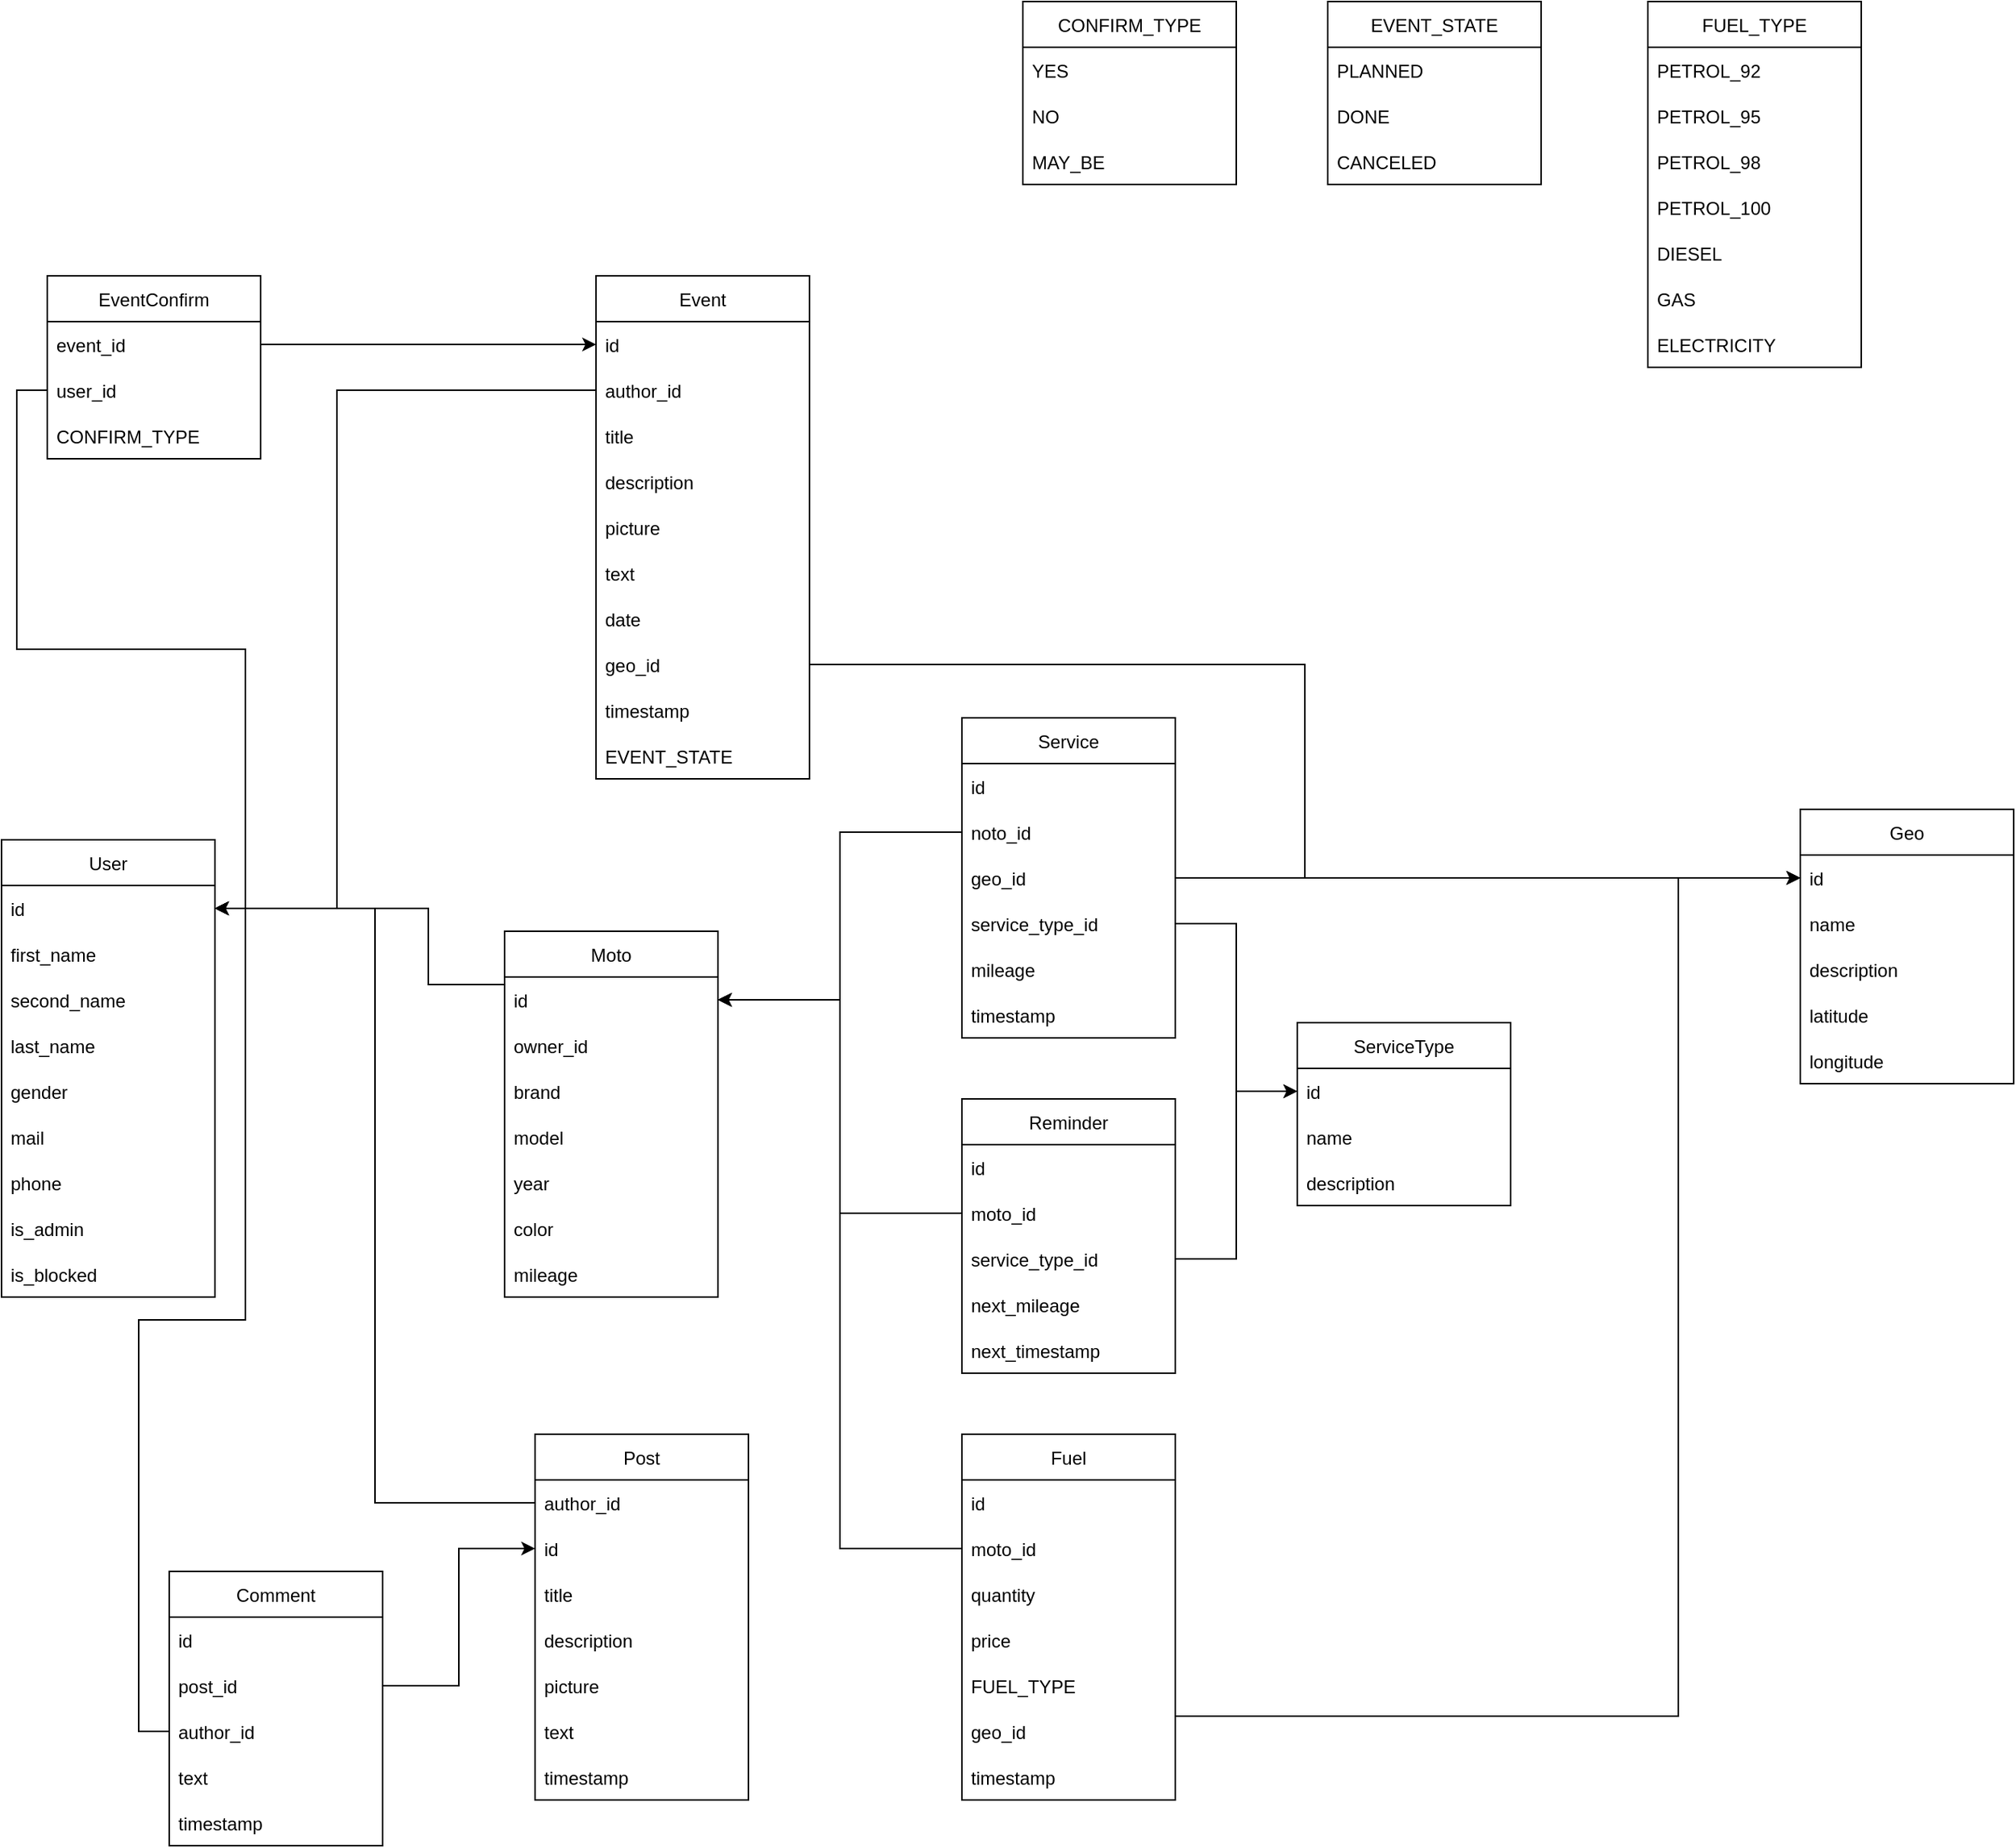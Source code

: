 <mxfile version="16.5.6" type="github">
  <diagram id="uK7g2tgaJ2PW8TSzlvOo" name="Page-1">
    <mxGraphModel dx="2585" dy="2618" grid="1" gridSize="10" guides="1" tooltips="1" connect="1" arrows="1" fold="1" page="1" pageScale="1" pageWidth="827" pageHeight="1169" math="0" shadow="0">
      <root>
        <mxCell id="0" />
        <mxCell id="1" parent="0" />
        <mxCell id="NEuYlTEZo3UmeoKoH1Xz-3" value="User" style="swimlane;fontStyle=0;childLayout=stackLayout;horizontal=1;startSize=30;horizontalStack=0;resizeParent=1;resizeParentMax=0;resizeLast=0;collapsible=1;marginBottom=0;" vertex="1" parent="1">
          <mxGeometry x="170" y="-60" width="140" height="300" as="geometry" />
        </mxCell>
        <mxCell id="NEuYlTEZo3UmeoKoH1Xz-30" value="id" style="text;strokeColor=none;fillColor=none;align=left;verticalAlign=middle;spacingLeft=4;spacingRight=4;overflow=hidden;points=[[0,0.5],[1,0.5]];portConstraint=eastwest;rotatable=0;" vertex="1" parent="NEuYlTEZo3UmeoKoH1Xz-3">
          <mxGeometry y="30" width="140" height="30" as="geometry" />
        </mxCell>
        <mxCell id="NEuYlTEZo3UmeoKoH1Xz-4" value="first_name" style="text;strokeColor=none;fillColor=none;align=left;verticalAlign=middle;spacingLeft=4;spacingRight=4;overflow=hidden;points=[[0,0.5],[1,0.5]];portConstraint=eastwest;rotatable=0;" vertex="1" parent="NEuYlTEZo3UmeoKoH1Xz-3">
          <mxGeometry y="60" width="140" height="30" as="geometry" />
        </mxCell>
        <mxCell id="NEuYlTEZo3UmeoKoH1Xz-5" value="second_name" style="text;strokeColor=none;fillColor=none;align=left;verticalAlign=middle;spacingLeft=4;spacingRight=4;overflow=hidden;points=[[0,0.5],[1,0.5]];portConstraint=eastwest;rotatable=0;" vertex="1" parent="NEuYlTEZo3UmeoKoH1Xz-3">
          <mxGeometry y="90" width="140" height="30" as="geometry" />
        </mxCell>
        <mxCell id="NEuYlTEZo3UmeoKoH1Xz-6" value="last_name" style="text;strokeColor=none;fillColor=none;align=left;verticalAlign=middle;spacingLeft=4;spacingRight=4;overflow=hidden;points=[[0,0.5],[1,0.5]];portConstraint=eastwest;rotatable=0;" vertex="1" parent="NEuYlTEZo3UmeoKoH1Xz-3">
          <mxGeometry y="120" width="140" height="30" as="geometry" />
        </mxCell>
        <mxCell id="NEuYlTEZo3UmeoKoH1Xz-16" value="gender" style="text;strokeColor=none;fillColor=none;align=left;verticalAlign=middle;spacingLeft=4;spacingRight=4;overflow=hidden;points=[[0,0.5],[1,0.5]];portConstraint=eastwest;rotatable=0;" vertex="1" parent="NEuYlTEZo3UmeoKoH1Xz-3">
          <mxGeometry y="150" width="140" height="30" as="geometry" />
        </mxCell>
        <mxCell id="NEuYlTEZo3UmeoKoH1Xz-17" value="mail" style="text;strokeColor=none;fillColor=none;align=left;verticalAlign=middle;spacingLeft=4;spacingRight=4;overflow=hidden;points=[[0,0.5],[1,0.5]];portConstraint=eastwest;rotatable=0;" vertex="1" parent="NEuYlTEZo3UmeoKoH1Xz-3">
          <mxGeometry y="180" width="140" height="30" as="geometry" />
        </mxCell>
        <mxCell id="NEuYlTEZo3UmeoKoH1Xz-18" value="phone" style="text;strokeColor=none;fillColor=none;align=left;verticalAlign=middle;spacingLeft=4;spacingRight=4;overflow=hidden;points=[[0,0.5],[1,0.5]];portConstraint=eastwest;rotatable=0;" vertex="1" parent="NEuYlTEZo3UmeoKoH1Xz-3">
          <mxGeometry y="210" width="140" height="30" as="geometry" />
        </mxCell>
        <mxCell id="NEuYlTEZo3UmeoKoH1Xz-83" value="is_admin" style="text;strokeColor=none;fillColor=none;align=left;verticalAlign=middle;spacingLeft=4;spacingRight=4;overflow=hidden;points=[[0,0.5],[1,0.5]];portConstraint=eastwest;rotatable=0;" vertex="1" parent="NEuYlTEZo3UmeoKoH1Xz-3">
          <mxGeometry y="240" width="140" height="30" as="geometry" />
        </mxCell>
        <mxCell id="NEuYlTEZo3UmeoKoH1Xz-84" value="is_blocked" style="text;strokeColor=none;fillColor=none;align=left;verticalAlign=middle;spacingLeft=4;spacingRight=4;overflow=hidden;points=[[0,0.5],[1,0.5]];portConstraint=eastwest;rotatable=0;" vertex="1" parent="NEuYlTEZo3UmeoKoH1Xz-3">
          <mxGeometry y="270" width="140" height="30" as="geometry" />
        </mxCell>
        <mxCell id="NEuYlTEZo3UmeoKoH1Xz-7" value="Moto" style="swimlane;fontStyle=0;childLayout=stackLayout;horizontal=1;startSize=30;horizontalStack=0;resizeParent=1;resizeParentMax=0;resizeLast=0;collapsible=1;marginBottom=0;" vertex="1" parent="1">
          <mxGeometry x="500" width="140" height="240" as="geometry" />
        </mxCell>
        <mxCell id="NEuYlTEZo3UmeoKoH1Xz-31" value="id" style="text;strokeColor=none;fillColor=none;align=left;verticalAlign=middle;spacingLeft=4;spacingRight=4;overflow=hidden;points=[[0,0.5],[1,0.5]];portConstraint=eastwest;rotatable=0;" vertex="1" parent="NEuYlTEZo3UmeoKoH1Xz-7">
          <mxGeometry y="30" width="140" height="30" as="geometry" />
        </mxCell>
        <mxCell id="NEuYlTEZo3UmeoKoH1Xz-8" value="owner_id" style="text;strokeColor=none;fillColor=none;align=left;verticalAlign=middle;spacingLeft=4;spacingRight=4;overflow=hidden;points=[[0,0.5],[1,0.5]];portConstraint=eastwest;rotatable=0;" vertex="1" parent="NEuYlTEZo3UmeoKoH1Xz-7">
          <mxGeometry y="60" width="140" height="30" as="geometry" />
        </mxCell>
        <mxCell id="NEuYlTEZo3UmeoKoH1Xz-9" value="brand" style="text;strokeColor=none;fillColor=none;align=left;verticalAlign=middle;spacingLeft=4;spacingRight=4;overflow=hidden;points=[[0,0.5],[1,0.5]];portConstraint=eastwest;rotatable=0;" vertex="1" parent="NEuYlTEZo3UmeoKoH1Xz-7">
          <mxGeometry y="90" width="140" height="30" as="geometry" />
        </mxCell>
        <mxCell id="NEuYlTEZo3UmeoKoH1Xz-10" value="model" style="text;strokeColor=none;fillColor=none;align=left;verticalAlign=middle;spacingLeft=4;spacingRight=4;overflow=hidden;points=[[0,0.5],[1,0.5]];portConstraint=eastwest;rotatable=0;" vertex="1" parent="NEuYlTEZo3UmeoKoH1Xz-7">
          <mxGeometry y="120" width="140" height="30" as="geometry" />
        </mxCell>
        <mxCell id="NEuYlTEZo3UmeoKoH1Xz-19" value="year" style="text;strokeColor=none;fillColor=none;align=left;verticalAlign=middle;spacingLeft=4;spacingRight=4;overflow=hidden;points=[[0,0.5],[1,0.5]];portConstraint=eastwest;rotatable=0;" vertex="1" parent="NEuYlTEZo3UmeoKoH1Xz-7">
          <mxGeometry y="150" width="140" height="30" as="geometry" />
        </mxCell>
        <mxCell id="NEuYlTEZo3UmeoKoH1Xz-20" value="color" style="text;strokeColor=none;fillColor=none;align=left;verticalAlign=middle;spacingLeft=4;spacingRight=4;overflow=hidden;points=[[0,0.5],[1,0.5]];portConstraint=eastwest;rotatable=0;" vertex="1" parent="NEuYlTEZo3UmeoKoH1Xz-7">
          <mxGeometry y="180" width="140" height="30" as="geometry" />
        </mxCell>
        <mxCell id="NEuYlTEZo3UmeoKoH1Xz-21" value="mileage" style="text;strokeColor=none;fillColor=none;align=left;verticalAlign=middle;spacingLeft=4;spacingRight=4;overflow=hidden;points=[[0,0.5],[1,0.5]];portConstraint=eastwest;rotatable=0;" vertex="1" parent="NEuYlTEZo3UmeoKoH1Xz-7">
          <mxGeometry y="210" width="140" height="30" as="geometry" />
        </mxCell>
        <mxCell id="NEuYlTEZo3UmeoKoH1Xz-11" value="Service" style="swimlane;fontStyle=0;childLayout=stackLayout;horizontal=1;startSize=30;horizontalStack=0;resizeParent=1;resizeParentMax=0;resizeLast=0;collapsible=1;marginBottom=0;" vertex="1" parent="1">
          <mxGeometry x="800" y="-140" width="140" height="210" as="geometry" />
        </mxCell>
        <mxCell id="NEuYlTEZo3UmeoKoH1Xz-32" value="id" style="text;strokeColor=none;fillColor=none;align=left;verticalAlign=middle;spacingLeft=4;spacingRight=4;overflow=hidden;points=[[0,0.5],[1,0.5]];portConstraint=eastwest;rotatable=0;" vertex="1" parent="NEuYlTEZo3UmeoKoH1Xz-11">
          <mxGeometry y="30" width="140" height="30" as="geometry" />
        </mxCell>
        <mxCell id="NEuYlTEZo3UmeoKoH1Xz-12" value="noto_id" style="text;strokeColor=none;fillColor=none;align=left;verticalAlign=middle;spacingLeft=4;spacingRight=4;overflow=hidden;points=[[0,0.5],[1,0.5]];portConstraint=eastwest;rotatable=0;" vertex="1" parent="NEuYlTEZo3UmeoKoH1Xz-11">
          <mxGeometry y="60" width="140" height="30" as="geometry" />
        </mxCell>
        <mxCell id="NEuYlTEZo3UmeoKoH1Xz-42" value="geo_id" style="text;strokeColor=none;fillColor=none;align=left;verticalAlign=middle;spacingLeft=4;spacingRight=4;overflow=hidden;points=[[0,0.5],[1,0.5]];portConstraint=eastwest;rotatable=0;" vertex="1" parent="NEuYlTEZo3UmeoKoH1Xz-11">
          <mxGeometry y="90" width="140" height="30" as="geometry" />
        </mxCell>
        <mxCell id="NEuYlTEZo3UmeoKoH1Xz-13" value="service_type_id" style="text;strokeColor=none;fillColor=none;align=left;verticalAlign=middle;spacingLeft=4;spacingRight=4;overflow=hidden;points=[[0,0.5],[1,0.5]];portConstraint=eastwest;rotatable=0;" vertex="1" parent="NEuYlTEZo3UmeoKoH1Xz-11">
          <mxGeometry y="120" width="140" height="30" as="geometry" />
        </mxCell>
        <mxCell id="NEuYlTEZo3UmeoKoH1Xz-23" value="mileage" style="text;strokeColor=none;fillColor=none;align=left;verticalAlign=middle;spacingLeft=4;spacingRight=4;overflow=hidden;points=[[0,0.5],[1,0.5]];portConstraint=eastwest;rotatable=0;" vertex="1" parent="NEuYlTEZo3UmeoKoH1Xz-11">
          <mxGeometry y="150" width="140" height="30" as="geometry" />
        </mxCell>
        <mxCell id="NEuYlTEZo3UmeoKoH1Xz-25" value="timestamp" style="text;strokeColor=none;fillColor=none;align=left;verticalAlign=middle;spacingLeft=4;spacingRight=4;overflow=hidden;points=[[0,0.5],[1,0.5]];portConstraint=eastwest;rotatable=0;" vertex="1" parent="NEuYlTEZo3UmeoKoH1Xz-11">
          <mxGeometry y="180" width="140" height="30" as="geometry" />
        </mxCell>
        <mxCell id="NEuYlTEZo3UmeoKoH1Xz-22" style="edgeStyle=orthogonalEdgeStyle;rounded=0;orthogonalLoop=1;jettySize=auto;html=1;exitX=0;exitY=0.5;exitDx=0;exitDy=0;entryX=1;entryY=0.5;entryDx=0;entryDy=0;" edge="1" parent="1" source="NEuYlTEZo3UmeoKoH1Xz-8" target="NEuYlTEZo3UmeoKoH1Xz-30">
          <mxGeometry relative="1" as="geometry">
            <Array as="points">
              <mxPoint x="450" y="35" />
              <mxPoint x="450" y="-15" />
            </Array>
          </mxGeometry>
        </mxCell>
        <mxCell id="NEuYlTEZo3UmeoKoH1Xz-24" style="edgeStyle=orthogonalEdgeStyle;rounded=0;orthogonalLoop=1;jettySize=auto;html=1;exitX=0;exitY=0.5;exitDx=0;exitDy=0;entryX=1;entryY=0.5;entryDx=0;entryDy=0;" edge="1" parent="1" source="NEuYlTEZo3UmeoKoH1Xz-12" target="NEuYlTEZo3UmeoKoH1Xz-31">
          <mxGeometry relative="1" as="geometry" />
        </mxCell>
        <mxCell id="NEuYlTEZo3UmeoKoH1Xz-26" value="Reminder" style="swimlane;fontStyle=0;childLayout=stackLayout;horizontal=1;startSize=30;horizontalStack=0;resizeParent=1;resizeParentMax=0;resizeLast=0;collapsible=1;marginBottom=0;" vertex="1" parent="1">
          <mxGeometry x="800" y="110" width="140" height="180" as="geometry" />
        </mxCell>
        <mxCell id="NEuYlTEZo3UmeoKoH1Xz-33" value="id" style="text;strokeColor=none;fillColor=none;align=left;verticalAlign=middle;spacingLeft=4;spacingRight=4;overflow=hidden;points=[[0,0.5],[1,0.5]];portConstraint=eastwest;rotatable=0;" vertex="1" parent="NEuYlTEZo3UmeoKoH1Xz-26">
          <mxGeometry y="30" width="140" height="30" as="geometry" />
        </mxCell>
        <mxCell id="NEuYlTEZo3UmeoKoH1Xz-27" value="moto_id" style="text;strokeColor=none;fillColor=none;align=left;verticalAlign=middle;spacingLeft=4;spacingRight=4;overflow=hidden;points=[[0,0.5],[1,0.5]];portConstraint=eastwest;rotatable=0;" vertex="1" parent="NEuYlTEZo3UmeoKoH1Xz-26">
          <mxGeometry y="60" width="140" height="30" as="geometry" />
        </mxCell>
        <mxCell id="NEuYlTEZo3UmeoKoH1Xz-28" value="service_type_id" style="text;strokeColor=none;fillColor=none;align=left;verticalAlign=middle;spacingLeft=4;spacingRight=4;overflow=hidden;points=[[0,0.5],[1,0.5]];portConstraint=eastwest;rotatable=0;" vertex="1" parent="NEuYlTEZo3UmeoKoH1Xz-26">
          <mxGeometry y="90" width="140" height="30" as="geometry" />
        </mxCell>
        <mxCell id="NEuYlTEZo3UmeoKoH1Xz-29" value="next_mileage" style="text;strokeColor=none;fillColor=none;align=left;verticalAlign=middle;spacingLeft=4;spacingRight=4;overflow=hidden;points=[[0,0.5],[1,0.5]];portConstraint=eastwest;rotatable=0;" vertex="1" parent="NEuYlTEZo3UmeoKoH1Xz-26">
          <mxGeometry y="120" width="140" height="30" as="geometry" />
        </mxCell>
        <mxCell id="NEuYlTEZo3UmeoKoH1Xz-35" value="next_timestamp" style="text;strokeColor=none;fillColor=none;align=left;verticalAlign=middle;spacingLeft=4;spacingRight=4;overflow=hidden;points=[[0,0.5],[1,0.5]];portConstraint=eastwest;rotatable=0;" vertex="1" parent="NEuYlTEZo3UmeoKoH1Xz-26">
          <mxGeometry y="150" width="140" height="30" as="geometry" />
        </mxCell>
        <mxCell id="NEuYlTEZo3UmeoKoH1Xz-34" style="edgeStyle=orthogonalEdgeStyle;rounded=0;orthogonalLoop=1;jettySize=auto;html=1;exitX=0;exitY=0.5;exitDx=0;exitDy=0;entryX=1;entryY=0.5;entryDx=0;entryDy=0;" edge="1" parent="1" source="NEuYlTEZo3UmeoKoH1Xz-27" target="NEuYlTEZo3UmeoKoH1Xz-31">
          <mxGeometry relative="1" as="geometry" />
        </mxCell>
        <mxCell id="NEuYlTEZo3UmeoKoH1Xz-36" value="ServiceType" style="swimlane;fontStyle=0;childLayout=stackLayout;horizontal=1;startSize=30;horizontalStack=0;resizeParent=1;resizeParentMax=0;resizeLast=0;collapsible=1;marginBottom=0;" vertex="1" parent="1">
          <mxGeometry x="1020" y="60" width="140" height="120" as="geometry" />
        </mxCell>
        <mxCell id="NEuYlTEZo3UmeoKoH1Xz-37" value="id" style="text;strokeColor=none;fillColor=none;align=left;verticalAlign=middle;spacingLeft=4;spacingRight=4;overflow=hidden;points=[[0,0.5],[1,0.5]];portConstraint=eastwest;rotatable=0;" vertex="1" parent="NEuYlTEZo3UmeoKoH1Xz-36">
          <mxGeometry y="30" width="140" height="30" as="geometry" />
        </mxCell>
        <mxCell id="NEuYlTEZo3UmeoKoH1Xz-38" value="name" style="text;strokeColor=none;fillColor=none;align=left;verticalAlign=middle;spacingLeft=4;spacingRight=4;overflow=hidden;points=[[0,0.5],[1,0.5]];portConstraint=eastwest;rotatable=0;" vertex="1" parent="NEuYlTEZo3UmeoKoH1Xz-36">
          <mxGeometry y="60" width="140" height="30" as="geometry" />
        </mxCell>
        <mxCell id="NEuYlTEZo3UmeoKoH1Xz-39" value="description" style="text;strokeColor=none;fillColor=none;align=left;verticalAlign=middle;spacingLeft=4;spacingRight=4;overflow=hidden;points=[[0,0.5],[1,0.5]];portConstraint=eastwest;rotatable=0;" vertex="1" parent="NEuYlTEZo3UmeoKoH1Xz-36">
          <mxGeometry y="90" width="140" height="30" as="geometry" />
        </mxCell>
        <mxCell id="NEuYlTEZo3UmeoKoH1Xz-40" style="edgeStyle=orthogonalEdgeStyle;rounded=0;orthogonalLoop=1;jettySize=auto;html=1;exitX=1;exitY=0.5;exitDx=0;exitDy=0;entryX=0;entryY=0.5;entryDx=0;entryDy=0;" edge="1" parent="1" source="NEuYlTEZo3UmeoKoH1Xz-13" target="NEuYlTEZo3UmeoKoH1Xz-37">
          <mxGeometry relative="1" as="geometry" />
        </mxCell>
        <mxCell id="NEuYlTEZo3UmeoKoH1Xz-41" style="edgeStyle=orthogonalEdgeStyle;rounded=0;orthogonalLoop=1;jettySize=auto;html=1;exitX=1;exitY=0.5;exitDx=0;exitDy=0;entryX=0;entryY=0.5;entryDx=0;entryDy=0;" edge="1" parent="1" source="NEuYlTEZo3UmeoKoH1Xz-28" target="NEuYlTEZo3UmeoKoH1Xz-37">
          <mxGeometry relative="1" as="geometry" />
        </mxCell>
        <mxCell id="NEuYlTEZo3UmeoKoH1Xz-43" value="Geo" style="swimlane;fontStyle=0;childLayout=stackLayout;horizontal=1;startSize=30;horizontalStack=0;resizeParent=1;resizeParentMax=0;resizeLast=0;collapsible=1;marginBottom=0;" vertex="1" parent="1">
          <mxGeometry x="1350" y="-80" width="140" height="180" as="geometry" />
        </mxCell>
        <mxCell id="NEuYlTEZo3UmeoKoH1Xz-44" value="id" style="text;strokeColor=none;fillColor=none;align=left;verticalAlign=middle;spacingLeft=4;spacingRight=4;overflow=hidden;points=[[0,0.5],[1,0.5]];portConstraint=eastwest;rotatable=0;" vertex="1" parent="NEuYlTEZo3UmeoKoH1Xz-43">
          <mxGeometry y="30" width="140" height="30" as="geometry" />
        </mxCell>
        <mxCell id="NEuYlTEZo3UmeoKoH1Xz-45" value="name" style="text;strokeColor=none;fillColor=none;align=left;verticalAlign=middle;spacingLeft=4;spacingRight=4;overflow=hidden;points=[[0,0.5],[1,0.5]];portConstraint=eastwest;rotatable=0;" vertex="1" parent="NEuYlTEZo3UmeoKoH1Xz-43">
          <mxGeometry y="60" width="140" height="30" as="geometry" />
        </mxCell>
        <mxCell id="NEuYlTEZo3UmeoKoH1Xz-46" value="description" style="text;strokeColor=none;fillColor=none;align=left;verticalAlign=middle;spacingLeft=4;spacingRight=4;overflow=hidden;points=[[0,0.5],[1,0.5]];portConstraint=eastwest;rotatable=0;" vertex="1" parent="NEuYlTEZo3UmeoKoH1Xz-43">
          <mxGeometry y="90" width="140" height="30" as="geometry" />
        </mxCell>
        <mxCell id="NEuYlTEZo3UmeoKoH1Xz-48" value="latitude" style="text;strokeColor=none;fillColor=none;align=left;verticalAlign=middle;spacingLeft=4;spacingRight=4;overflow=hidden;points=[[0,0.5],[1,0.5]];portConstraint=eastwest;rotatable=0;" vertex="1" parent="NEuYlTEZo3UmeoKoH1Xz-43">
          <mxGeometry y="120" width="140" height="30" as="geometry" />
        </mxCell>
        <mxCell id="NEuYlTEZo3UmeoKoH1Xz-49" value="longitude" style="text;strokeColor=none;fillColor=none;align=left;verticalAlign=middle;spacingLeft=4;spacingRight=4;overflow=hidden;points=[[0,0.5],[1,0.5]];portConstraint=eastwest;rotatable=0;" vertex="1" parent="NEuYlTEZo3UmeoKoH1Xz-43">
          <mxGeometry y="150" width="140" height="30" as="geometry" />
        </mxCell>
        <mxCell id="NEuYlTEZo3UmeoKoH1Xz-59" value="Event" style="swimlane;fontStyle=0;childLayout=stackLayout;horizontal=1;startSize=30;horizontalStack=0;resizeParent=1;resizeParentMax=0;resizeLast=0;collapsible=1;marginBottom=0;" vertex="1" parent="1">
          <mxGeometry x="560" y="-430" width="140" height="330" as="geometry" />
        </mxCell>
        <mxCell id="NEuYlTEZo3UmeoKoH1Xz-60" value="id" style="text;strokeColor=none;fillColor=none;align=left;verticalAlign=middle;spacingLeft=4;spacingRight=4;overflow=hidden;points=[[0,0.5],[1,0.5]];portConstraint=eastwest;rotatable=0;" vertex="1" parent="NEuYlTEZo3UmeoKoH1Xz-59">
          <mxGeometry y="30" width="140" height="30" as="geometry" />
        </mxCell>
        <mxCell id="NEuYlTEZo3UmeoKoH1Xz-61" value="author_id" style="text;strokeColor=none;fillColor=none;align=left;verticalAlign=middle;spacingLeft=4;spacingRight=4;overflow=hidden;points=[[0,0.5],[1,0.5]];portConstraint=eastwest;rotatable=0;" vertex="1" parent="NEuYlTEZo3UmeoKoH1Xz-59">
          <mxGeometry y="60" width="140" height="30" as="geometry" />
        </mxCell>
        <mxCell id="NEuYlTEZo3UmeoKoH1Xz-62" value="title" style="text;strokeColor=none;fillColor=none;align=left;verticalAlign=middle;spacingLeft=4;spacingRight=4;overflow=hidden;points=[[0,0.5],[1,0.5]];portConstraint=eastwest;rotatable=0;" vertex="1" parent="NEuYlTEZo3UmeoKoH1Xz-59">
          <mxGeometry y="90" width="140" height="30" as="geometry" />
        </mxCell>
        <mxCell id="NEuYlTEZo3UmeoKoH1Xz-64" value="description" style="text;strokeColor=none;fillColor=none;align=left;verticalAlign=middle;spacingLeft=4;spacingRight=4;overflow=hidden;points=[[0,0.5],[1,0.5]];portConstraint=eastwest;rotatable=0;" vertex="1" parent="NEuYlTEZo3UmeoKoH1Xz-59">
          <mxGeometry y="120" width="140" height="30" as="geometry" />
        </mxCell>
        <mxCell id="NEuYlTEZo3UmeoKoH1Xz-65" value="picture" style="text;strokeColor=none;fillColor=none;align=left;verticalAlign=middle;spacingLeft=4;spacingRight=4;overflow=hidden;points=[[0,0.5],[1,0.5]];portConstraint=eastwest;rotatable=0;" vertex="1" parent="NEuYlTEZo3UmeoKoH1Xz-59">
          <mxGeometry y="150" width="140" height="30" as="geometry" />
        </mxCell>
        <mxCell id="NEuYlTEZo3UmeoKoH1Xz-67" value="text" style="text;strokeColor=none;fillColor=none;align=left;verticalAlign=middle;spacingLeft=4;spacingRight=4;overflow=hidden;points=[[0,0.5],[1,0.5]];portConstraint=eastwest;rotatable=0;" vertex="1" parent="NEuYlTEZo3UmeoKoH1Xz-59">
          <mxGeometry y="180" width="140" height="30" as="geometry" />
        </mxCell>
        <mxCell id="NEuYlTEZo3UmeoKoH1Xz-68" value="date" style="text;strokeColor=none;fillColor=none;align=left;verticalAlign=middle;spacingLeft=4;spacingRight=4;overflow=hidden;points=[[0,0.5],[1,0.5]];portConstraint=eastwest;rotatable=0;" vertex="1" parent="NEuYlTEZo3UmeoKoH1Xz-59">
          <mxGeometry y="210" width="140" height="30" as="geometry" />
        </mxCell>
        <mxCell id="NEuYlTEZo3UmeoKoH1Xz-86" value="geo_id" style="text;strokeColor=none;fillColor=none;align=left;verticalAlign=middle;spacingLeft=4;spacingRight=4;overflow=hidden;points=[[0,0.5],[1,0.5]];portConstraint=eastwest;rotatable=0;" vertex="1" parent="NEuYlTEZo3UmeoKoH1Xz-59">
          <mxGeometry y="240" width="140" height="30" as="geometry" />
        </mxCell>
        <mxCell id="NEuYlTEZo3UmeoKoH1Xz-69" value="timestamp" style="text;strokeColor=none;fillColor=none;align=left;verticalAlign=middle;spacingLeft=4;spacingRight=4;overflow=hidden;points=[[0,0.5],[1,0.5]];portConstraint=eastwest;rotatable=0;" vertex="1" parent="NEuYlTEZo3UmeoKoH1Xz-59">
          <mxGeometry y="270" width="140" height="30" as="geometry" />
        </mxCell>
        <mxCell id="NEuYlTEZo3UmeoKoH1Xz-98" value="EVENT_STATE" style="text;strokeColor=none;fillColor=none;align=left;verticalAlign=middle;spacingLeft=4;spacingRight=4;overflow=hidden;points=[[0,0.5],[1,0.5]];portConstraint=eastwest;rotatable=0;" vertex="1" parent="NEuYlTEZo3UmeoKoH1Xz-59">
          <mxGeometry y="300" width="140" height="30" as="geometry" />
        </mxCell>
        <mxCell id="NEuYlTEZo3UmeoKoH1Xz-70" value="Comment" style="swimlane;fontStyle=0;childLayout=stackLayout;horizontal=1;startSize=30;horizontalStack=0;resizeParent=1;resizeParentMax=0;resizeLast=0;collapsible=1;marginBottom=0;" vertex="1" parent="1">
          <mxGeometry x="280" y="420" width="140" height="180" as="geometry" />
        </mxCell>
        <mxCell id="NEuYlTEZo3UmeoKoH1Xz-71" value="id" style="text;strokeColor=none;fillColor=none;align=left;verticalAlign=middle;spacingLeft=4;spacingRight=4;overflow=hidden;points=[[0,0.5],[1,0.5]];portConstraint=eastwest;rotatable=0;" vertex="1" parent="NEuYlTEZo3UmeoKoH1Xz-70">
          <mxGeometry y="30" width="140" height="30" as="geometry" />
        </mxCell>
        <mxCell id="NEuYlTEZo3UmeoKoH1Xz-73" value="post_id" style="text;strokeColor=none;fillColor=none;align=left;verticalAlign=middle;spacingLeft=4;spacingRight=4;overflow=hidden;points=[[0,0.5],[1,0.5]];portConstraint=eastwest;rotatable=0;" vertex="1" parent="NEuYlTEZo3UmeoKoH1Xz-70">
          <mxGeometry y="60" width="140" height="30" as="geometry" />
        </mxCell>
        <mxCell id="NEuYlTEZo3UmeoKoH1Xz-72" value="author_id" style="text;strokeColor=none;fillColor=none;align=left;verticalAlign=middle;spacingLeft=4;spacingRight=4;overflow=hidden;points=[[0,0.5],[1,0.5]];portConstraint=eastwest;rotatable=0;" vertex="1" parent="NEuYlTEZo3UmeoKoH1Xz-70">
          <mxGeometry y="90" width="140" height="30" as="geometry" />
        </mxCell>
        <mxCell id="NEuYlTEZo3UmeoKoH1Xz-74" value="text" style="text;strokeColor=none;fillColor=none;align=left;verticalAlign=middle;spacingLeft=4;spacingRight=4;overflow=hidden;points=[[0,0.5],[1,0.5]];portConstraint=eastwest;rotatable=0;" vertex="1" parent="NEuYlTEZo3UmeoKoH1Xz-70">
          <mxGeometry y="120" width="140" height="30" as="geometry" />
        </mxCell>
        <mxCell id="NEuYlTEZo3UmeoKoH1Xz-75" value="timestamp" style="text;strokeColor=none;fillColor=none;align=left;verticalAlign=middle;spacingLeft=4;spacingRight=4;overflow=hidden;points=[[0,0.5],[1,0.5]];portConstraint=eastwest;rotatable=0;" vertex="1" parent="NEuYlTEZo3UmeoKoH1Xz-70">
          <mxGeometry y="150" width="140" height="30" as="geometry" />
        </mxCell>
        <mxCell id="NEuYlTEZo3UmeoKoH1Xz-51" value="Post" style="swimlane;fontStyle=0;childLayout=stackLayout;horizontal=1;startSize=30;horizontalStack=0;resizeParent=1;resizeParentMax=0;resizeLast=0;collapsible=1;marginBottom=0;" vertex="1" parent="1">
          <mxGeometry x="520" y="330" width="140" height="240" as="geometry" />
        </mxCell>
        <mxCell id="NEuYlTEZo3UmeoKoH1Xz-53" value="author_id" style="text;strokeColor=none;fillColor=none;align=left;verticalAlign=middle;spacingLeft=4;spacingRight=4;overflow=hidden;points=[[0,0.5],[1,0.5]];portConstraint=eastwest;rotatable=0;" vertex="1" parent="NEuYlTEZo3UmeoKoH1Xz-51">
          <mxGeometry y="30" width="140" height="30" as="geometry" />
        </mxCell>
        <mxCell id="NEuYlTEZo3UmeoKoH1Xz-52" value="id" style="text;strokeColor=none;fillColor=none;align=left;verticalAlign=middle;spacingLeft=4;spacingRight=4;overflow=hidden;points=[[0,0.5],[1,0.5]];portConstraint=eastwest;rotatable=0;" vertex="1" parent="NEuYlTEZo3UmeoKoH1Xz-51">
          <mxGeometry y="60" width="140" height="30" as="geometry" />
        </mxCell>
        <mxCell id="NEuYlTEZo3UmeoKoH1Xz-54" value="title" style="text;strokeColor=none;fillColor=none;align=left;verticalAlign=middle;spacingLeft=4;spacingRight=4;overflow=hidden;points=[[0,0.5],[1,0.5]];portConstraint=eastwest;rotatable=0;" vertex="1" parent="NEuYlTEZo3UmeoKoH1Xz-51">
          <mxGeometry y="90" width="140" height="30" as="geometry" />
        </mxCell>
        <mxCell id="NEuYlTEZo3UmeoKoH1Xz-55" value="description" style="text;strokeColor=none;fillColor=none;align=left;verticalAlign=middle;spacingLeft=4;spacingRight=4;overflow=hidden;points=[[0,0.5],[1,0.5]];portConstraint=eastwest;rotatable=0;" vertex="1" parent="NEuYlTEZo3UmeoKoH1Xz-51">
          <mxGeometry y="120" width="140" height="30" as="geometry" />
        </mxCell>
        <mxCell id="NEuYlTEZo3UmeoKoH1Xz-56" value="picture" style="text;strokeColor=none;fillColor=none;align=left;verticalAlign=middle;spacingLeft=4;spacingRight=4;overflow=hidden;points=[[0,0.5],[1,0.5]];portConstraint=eastwest;rotatable=0;" vertex="1" parent="NEuYlTEZo3UmeoKoH1Xz-51">
          <mxGeometry y="150" width="140" height="30" as="geometry" />
        </mxCell>
        <mxCell id="NEuYlTEZo3UmeoKoH1Xz-66" value="text" style="text;strokeColor=none;fillColor=none;align=left;verticalAlign=middle;spacingLeft=4;spacingRight=4;overflow=hidden;points=[[0,0.5],[1,0.5]];portConstraint=eastwest;rotatable=0;" vertex="1" parent="NEuYlTEZo3UmeoKoH1Xz-51">
          <mxGeometry y="180" width="140" height="30" as="geometry" />
        </mxCell>
        <mxCell id="NEuYlTEZo3UmeoKoH1Xz-57" value="timestamp" style="text;strokeColor=none;fillColor=none;align=left;verticalAlign=middle;spacingLeft=4;spacingRight=4;overflow=hidden;points=[[0,0.5],[1,0.5]];portConstraint=eastwest;rotatable=0;" vertex="1" parent="NEuYlTEZo3UmeoKoH1Xz-51">
          <mxGeometry y="210" width="140" height="30" as="geometry" />
        </mxCell>
        <mxCell id="NEuYlTEZo3UmeoKoH1Xz-80" style="edgeStyle=orthogonalEdgeStyle;rounded=0;orthogonalLoop=1;jettySize=auto;html=1;exitX=0;exitY=0.5;exitDx=0;exitDy=0;entryX=1;entryY=0.5;entryDx=0;entryDy=0;" edge="1" parent="1" source="NEuYlTEZo3UmeoKoH1Xz-72" target="NEuYlTEZo3UmeoKoH1Xz-30">
          <mxGeometry relative="1" as="geometry" />
        </mxCell>
        <mxCell id="NEuYlTEZo3UmeoKoH1Xz-82" style="edgeStyle=orthogonalEdgeStyle;rounded=0;orthogonalLoop=1;jettySize=auto;html=1;" edge="1" parent="1" source="NEuYlTEZo3UmeoKoH1Xz-73" target="NEuYlTEZo3UmeoKoH1Xz-52">
          <mxGeometry relative="1" as="geometry" />
        </mxCell>
        <mxCell id="NEuYlTEZo3UmeoKoH1Xz-88" style="edgeStyle=orthogonalEdgeStyle;rounded=0;orthogonalLoop=1;jettySize=auto;html=1;" edge="1" parent="1" source="NEuYlTEZo3UmeoKoH1Xz-86" target="NEuYlTEZo3UmeoKoH1Xz-44">
          <mxGeometry relative="1" as="geometry" />
        </mxCell>
        <mxCell id="NEuYlTEZo3UmeoKoH1Xz-89" style="edgeStyle=orthogonalEdgeStyle;rounded=0;orthogonalLoop=1;jettySize=auto;html=1;exitX=1;exitY=0.5;exitDx=0;exitDy=0;" edge="1" parent="1" source="NEuYlTEZo3UmeoKoH1Xz-42" target="NEuYlTEZo3UmeoKoH1Xz-44">
          <mxGeometry relative="1" as="geometry" />
        </mxCell>
        <mxCell id="NEuYlTEZo3UmeoKoH1Xz-90" style="edgeStyle=orthogonalEdgeStyle;rounded=0;orthogonalLoop=1;jettySize=auto;html=1;exitX=0;exitY=0.5;exitDx=0;exitDy=0;" edge="1" parent="1" source="NEuYlTEZo3UmeoKoH1Xz-61" target="NEuYlTEZo3UmeoKoH1Xz-30">
          <mxGeometry relative="1" as="geometry">
            <Array as="points">
              <mxPoint x="390" y="-355" />
              <mxPoint x="390" y="-15" />
            </Array>
          </mxGeometry>
        </mxCell>
        <mxCell id="NEuYlTEZo3UmeoKoH1Xz-91" value="EventConfirm" style="swimlane;fontStyle=0;childLayout=stackLayout;horizontal=1;startSize=30;horizontalStack=0;resizeParent=1;resizeParentMax=0;resizeLast=0;collapsible=1;marginBottom=0;" vertex="1" parent="1">
          <mxGeometry x="200" y="-430" width="140" height="120" as="geometry" />
        </mxCell>
        <mxCell id="NEuYlTEZo3UmeoKoH1Xz-92" value="event_id" style="text;strokeColor=none;fillColor=none;align=left;verticalAlign=middle;spacingLeft=4;spacingRight=4;overflow=hidden;points=[[0,0.5],[1,0.5]];portConstraint=eastwest;rotatable=0;" vertex="1" parent="NEuYlTEZo3UmeoKoH1Xz-91">
          <mxGeometry y="30" width="140" height="30" as="geometry" />
        </mxCell>
        <mxCell id="NEuYlTEZo3UmeoKoH1Xz-93" value="user_id" style="text;strokeColor=none;fillColor=none;align=left;verticalAlign=middle;spacingLeft=4;spacingRight=4;overflow=hidden;points=[[0,0.5],[1,0.5]];portConstraint=eastwest;rotatable=0;" vertex="1" parent="NEuYlTEZo3UmeoKoH1Xz-91">
          <mxGeometry y="60" width="140" height="30" as="geometry" />
        </mxCell>
        <mxCell id="NEuYlTEZo3UmeoKoH1Xz-94" value="CONFIRM_TYPE" style="text;strokeColor=none;fillColor=none;align=left;verticalAlign=middle;spacingLeft=4;spacingRight=4;overflow=hidden;points=[[0,0.5],[1,0.5]];portConstraint=eastwest;rotatable=0;" vertex="1" parent="NEuYlTEZo3UmeoKoH1Xz-91">
          <mxGeometry y="90" width="140" height="30" as="geometry" />
        </mxCell>
        <mxCell id="NEuYlTEZo3UmeoKoH1Xz-96" style="edgeStyle=orthogonalEdgeStyle;rounded=0;orthogonalLoop=1;jettySize=auto;html=1;" edge="1" parent="1" source="NEuYlTEZo3UmeoKoH1Xz-92" target="NEuYlTEZo3UmeoKoH1Xz-60">
          <mxGeometry relative="1" as="geometry" />
        </mxCell>
        <mxCell id="NEuYlTEZo3UmeoKoH1Xz-97" style="edgeStyle=orthogonalEdgeStyle;rounded=0;orthogonalLoop=1;jettySize=auto;html=1;" edge="1" parent="1" source="NEuYlTEZo3UmeoKoH1Xz-93" target="NEuYlTEZo3UmeoKoH1Xz-30">
          <mxGeometry relative="1" as="geometry" />
        </mxCell>
        <mxCell id="NEuYlTEZo3UmeoKoH1Xz-99" value="CONFIRM_TYPE" style="swimlane;fontStyle=0;childLayout=stackLayout;horizontal=1;startSize=30;horizontalStack=0;resizeParent=1;resizeParentMax=0;resizeLast=0;collapsible=1;marginBottom=0;" vertex="1" parent="1">
          <mxGeometry x="840" y="-610" width="140" height="120" as="geometry" />
        </mxCell>
        <mxCell id="NEuYlTEZo3UmeoKoH1Xz-100" value="YES" style="text;strokeColor=none;fillColor=none;align=left;verticalAlign=middle;spacingLeft=4;spacingRight=4;overflow=hidden;points=[[0,0.5],[1,0.5]];portConstraint=eastwest;rotatable=0;" vertex="1" parent="NEuYlTEZo3UmeoKoH1Xz-99">
          <mxGeometry y="30" width="140" height="30" as="geometry" />
        </mxCell>
        <mxCell id="NEuYlTEZo3UmeoKoH1Xz-101" value="NO" style="text;strokeColor=none;fillColor=none;align=left;verticalAlign=middle;spacingLeft=4;spacingRight=4;overflow=hidden;points=[[0,0.5],[1,0.5]];portConstraint=eastwest;rotatable=0;" vertex="1" parent="NEuYlTEZo3UmeoKoH1Xz-99">
          <mxGeometry y="60" width="140" height="30" as="geometry" />
        </mxCell>
        <mxCell id="NEuYlTEZo3UmeoKoH1Xz-102" value="MAY_BE" style="text;strokeColor=none;fillColor=none;align=left;verticalAlign=middle;spacingLeft=4;spacingRight=4;overflow=hidden;points=[[0,0.5],[1,0.5]];portConstraint=eastwest;rotatable=0;" vertex="1" parent="NEuYlTEZo3UmeoKoH1Xz-99">
          <mxGeometry y="90" width="140" height="30" as="geometry" />
        </mxCell>
        <mxCell id="NEuYlTEZo3UmeoKoH1Xz-103" value="EVENT_STATE" style="swimlane;fontStyle=0;childLayout=stackLayout;horizontal=1;startSize=30;horizontalStack=0;resizeParent=1;resizeParentMax=0;resizeLast=0;collapsible=1;marginBottom=0;" vertex="1" parent="1">
          <mxGeometry x="1040" y="-610" width="140" height="120" as="geometry" />
        </mxCell>
        <mxCell id="NEuYlTEZo3UmeoKoH1Xz-104" value="PLANNED" style="text;strokeColor=none;fillColor=none;align=left;verticalAlign=middle;spacingLeft=4;spacingRight=4;overflow=hidden;points=[[0,0.5],[1,0.5]];portConstraint=eastwest;rotatable=0;" vertex="1" parent="NEuYlTEZo3UmeoKoH1Xz-103">
          <mxGeometry y="30" width="140" height="30" as="geometry" />
        </mxCell>
        <mxCell id="NEuYlTEZo3UmeoKoH1Xz-105" value="DONE" style="text;strokeColor=none;fillColor=none;align=left;verticalAlign=middle;spacingLeft=4;spacingRight=4;overflow=hidden;points=[[0,0.5],[1,0.5]];portConstraint=eastwest;rotatable=0;" vertex="1" parent="NEuYlTEZo3UmeoKoH1Xz-103">
          <mxGeometry y="60" width="140" height="30" as="geometry" />
        </mxCell>
        <mxCell id="NEuYlTEZo3UmeoKoH1Xz-106" value="CANCELED" style="text;strokeColor=none;fillColor=none;align=left;verticalAlign=middle;spacingLeft=4;spacingRight=4;overflow=hidden;points=[[0,0.5],[1,0.5]];portConstraint=eastwest;rotatable=0;" vertex="1" parent="NEuYlTEZo3UmeoKoH1Xz-103">
          <mxGeometry y="90" width="140" height="30" as="geometry" />
        </mxCell>
        <mxCell id="NEuYlTEZo3UmeoKoH1Xz-107" value="Fuel" style="swimlane;fontStyle=0;childLayout=stackLayout;horizontal=1;startSize=30;horizontalStack=0;resizeParent=1;resizeParentMax=0;resizeLast=0;collapsible=1;marginBottom=0;" vertex="1" parent="1">
          <mxGeometry x="800" y="330" width="140" height="240" as="geometry" />
        </mxCell>
        <mxCell id="NEuYlTEZo3UmeoKoH1Xz-108" value="id" style="text;strokeColor=none;fillColor=none;align=left;verticalAlign=middle;spacingLeft=4;spacingRight=4;overflow=hidden;points=[[0,0.5],[1,0.5]];portConstraint=eastwest;rotatable=0;" vertex="1" parent="NEuYlTEZo3UmeoKoH1Xz-107">
          <mxGeometry y="30" width="140" height="30" as="geometry" />
        </mxCell>
        <mxCell id="NEuYlTEZo3UmeoKoH1Xz-109" value="moto_id" style="text;strokeColor=none;fillColor=none;align=left;verticalAlign=middle;spacingLeft=4;spacingRight=4;overflow=hidden;points=[[0,0.5],[1,0.5]];portConstraint=eastwest;rotatable=0;" vertex="1" parent="NEuYlTEZo3UmeoKoH1Xz-107">
          <mxGeometry y="60" width="140" height="30" as="geometry" />
        </mxCell>
        <mxCell id="NEuYlTEZo3UmeoKoH1Xz-110" value="quantity" style="text;strokeColor=none;fillColor=none;align=left;verticalAlign=middle;spacingLeft=4;spacingRight=4;overflow=hidden;points=[[0,0.5],[1,0.5]];portConstraint=eastwest;rotatable=0;" vertex="1" parent="NEuYlTEZo3UmeoKoH1Xz-107">
          <mxGeometry y="90" width="140" height="30" as="geometry" />
        </mxCell>
        <mxCell id="NEuYlTEZo3UmeoKoH1Xz-111" value="price" style="text;strokeColor=none;fillColor=none;align=left;verticalAlign=middle;spacingLeft=4;spacingRight=4;overflow=hidden;points=[[0,0.5],[1,0.5]];portConstraint=eastwest;rotatable=0;" vertex="1" parent="NEuYlTEZo3UmeoKoH1Xz-107">
          <mxGeometry y="120" width="140" height="30" as="geometry" />
        </mxCell>
        <mxCell id="NEuYlTEZo3UmeoKoH1Xz-117" value="FUEL_TYPE" style="text;strokeColor=none;fillColor=none;align=left;verticalAlign=middle;spacingLeft=4;spacingRight=4;overflow=hidden;points=[[0,0.5],[1,0.5]];portConstraint=eastwest;rotatable=0;" vertex="1" parent="NEuYlTEZo3UmeoKoH1Xz-107">
          <mxGeometry y="150" width="140" height="30" as="geometry" />
        </mxCell>
        <mxCell id="NEuYlTEZo3UmeoKoH1Xz-113" value="geo_id" style="text;strokeColor=none;fillColor=none;align=left;verticalAlign=middle;spacingLeft=4;spacingRight=4;overflow=hidden;points=[[0,0.5],[1,0.5]];portConstraint=eastwest;rotatable=0;" vertex="1" parent="NEuYlTEZo3UmeoKoH1Xz-107">
          <mxGeometry y="180" width="140" height="30" as="geometry" />
        </mxCell>
        <mxCell id="NEuYlTEZo3UmeoKoH1Xz-112" value="timestamp" style="text;strokeColor=none;fillColor=none;align=left;verticalAlign=middle;spacingLeft=4;spacingRight=4;overflow=hidden;points=[[0,0.5],[1,0.5]];portConstraint=eastwest;rotatable=0;" vertex="1" parent="NEuYlTEZo3UmeoKoH1Xz-107">
          <mxGeometry y="210" width="140" height="30" as="geometry" />
        </mxCell>
        <mxCell id="NEuYlTEZo3UmeoKoH1Xz-114" style="edgeStyle=orthogonalEdgeStyle;rounded=0;orthogonalLoop=1;jettySize=auto;html=1;" edge="1" parent="1" source="NEuYlTEZo3UmeoKoH1Xz-113" target="NEuYlTEZo3UmeoKoH1Xz-44">
          <mxGeometry relative="1" as="geometry">
            <Array as="points">
              <mxPoint x="1270" y="515" />
              <mxPoint x="1270" y="-35" />
            </Array>
          </mxGeometry>
        </mxCell>
        <mxCell id="NEuYlTEZo3UmeoKoH1Xz-115" style="edgeStyle=orthogonalEdgeStyle;rounded=0;orthogonalLoop=1;jettySize=auto;html=1;" edge="1" parent="1" source="NEuYlTEZo3UmeoKoH1Xz-109" target="NEuYlTEZo3UmeoKoH1Xz-31">
          <mxGeometry relative="1" as="geometry" />
        </mxCell>
        <mxCell id="NEuYlTEZo3UmeoKoH1Xz-116" style="edgeStyle=orthogonalEdgeStyle;rounded=0;orthogonalLoop=1;jettySize=auto;html=1;entryX=1;entryY=0.5;entryDx=0;entryDy=0;" edge="1" parent="1" source="NEuYlTEZo3UmeoKoH1Xz-53" target="NEuYlTEZo3UmeoKoH1Xz-30">
          <mxGeometry relative="1" as="geometry" />
        </mxCell>
        <mxCell id="NEuYlTEZo3UmeoKoH1Xz-118" value="FUEL_TYPE" style="swimlane;fontStyle=0;childLayout=stackLayout;horizontal=1;startSize=30;horizontalStack=0;resizeParent=1;resizeParentMax=0;resizeLast=0;collapsible=1;marginBottom=0;" vertex="1" parent="1">
          <mxGeometry x="1250" y="-610" width="140" height="240" as="geometry" />
        </mxCell>
        <mxCell id="NEuYlTEZo3UmeoKoH1Xz-119" value="PETROL_92" style="text;strokeColor=none;fillColor=none;align=left;verticalAlign=middle;spacingLeft=4;spacingRight=4;overflow=hidden;points=[[0,0.5],[1,0.5]];portConstraint=eastwest;rotatable=0;" vertex="1" parent="NEuYlTEZo3UmeoKoH1Xz-118">
          <mxGeometry y="30" width="140" height="30" as="geometry" />
        </mxCell>
        <mxCell id="NEuYlTEZo3UmeoKoH1Xz-120" value="PETROL_95" style="text;strokeColor=none;fillColor=none;align=left;verticalAlign=middle;spacingLeft=4;spacingRight=4;overflow=hidden;points=[[0,0.5],[1,0.5]];portConstraint=eastwest;rotatable=0;" vertex="1" parent="NEuYlTEZo3UmeoKoH1Xz-118">
          <mxGeometry y="60" width="140" height="30" as="geometry" />
        </mxCell>
        <mxCell id="NEuYlTEZo3UmeoKoH1Xz-121" value="PETROL_98" style="text;strokeColor=none;fillColor=none;align=left;verticalAlign=middle;spacingLeft=4;spacingRight=4;overflow=hidden;points=[[0,0.5],[1,0.5]];portConstraint=eastwest;rotatable=0;" vertex="1" parent="NEuYlTEZo3UmeoKoH1Xz-118">
          <mxGeometry y="90" width="140" height="30" as="geometry" />
        </mxCell>
        <mxCell id="NEuYlTEZo3UmeoKoH1Xz-122" value="PETROL_100" style="text;strokeColor=none;fillColor=none;align=left;verticalAlign=middle;spacingLeft=4;spacingRight=4;overflow=hidden;points=[[0,0.5],[1,0.5]];portConstraint=eastwest;rotatable=0;" vertex="1" parent="NEuYlTEZo3UmeoKoH1Xz-118">
          <mxGeometry y="120" width="140" height="30" as="geometry" />
        </mxCell>
        <mxCell id="NEuYlTEZo3UmeoKoH1Xz-123" value="DIESEL" style="text;strokeColor=none;fillColor=none;align=left;verticalAlign=middle;spacingLeft=4;spacingRight=4;overflow=hidden;points=[[0,0.5],[1,0.5]];portConstraint=eastwest;rotatable=0;" vertex="1" parent="NEuYlTEZo3UmeoKoH1Xz-118">
          <mxGeometry y="150" width="140" height="30" as="geometry" />
        </mxCell>
        <mxCell id="NEuYlTEZo3UmeoKoH1Xz-124" value="GAS" style="text;strokeColor=none;fillColor=none;align=left;verticalAlign=middle;spacingLeft=4;spacingRight=4;overflow=hidden;points=[[0,0.5],[1,0.5]];portConstraint=eastwest;rotatable=0;" vertex="1" parent="NEuYlTEZo3UmeoKoH1Xz-118">
          <mxGeometry y="180" width="140" height="30" as="geometry" />
        </mxCell>
        <mxCell id="NEuYlTEZo3UmeoKoH1Xz-126" value="ELECTRICITY" style="text;strokeColor=none;fillColor=none;align=left;verticalAlign=middle;spacingLeft=4;spacingRight=4;overflow=hidden;points=[[0,0.5],[1,0.5]];portConstraint=eastwest;rotatable=0;" vertex="1" parent="NEuYlTEZo3UmeoKoH1Xz-118">
          <mxGeometry y="210" width="140" height="30" as="geometry" />
        </mxCell>
      </root>
    </mxGraphModel>
  </diagram>
</mxfile>
